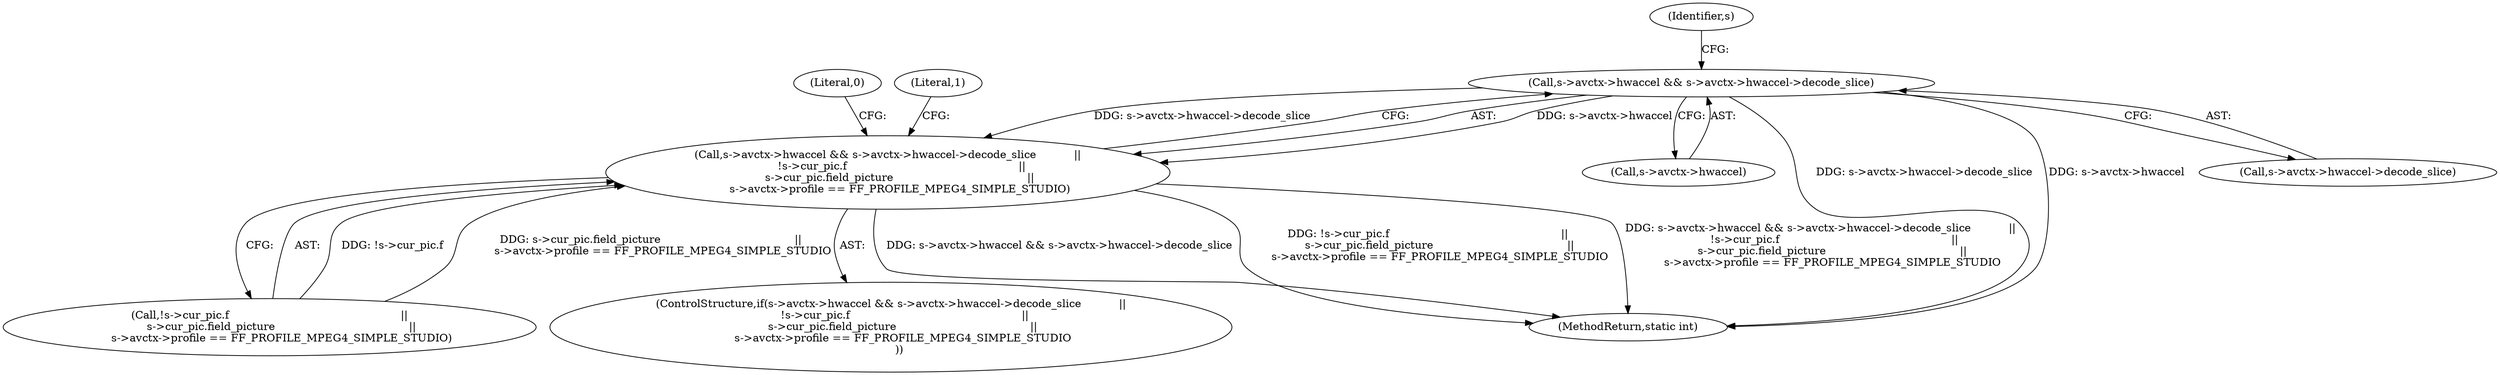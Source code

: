 digraph "0_FFmpeg_bd27a9364ca274ca97f1df6d984e88a0700fb235@pointer" {
"1000105" [label="(Call,s->avctx->hwaccel && s->avctx->hwaccel->decode_slice)"];
"1000104" [label="(Call,s->avctx->hwaccel && s->avctx->hwaccel->decode_slice           ||\n        !s->cur_pic.f                                                  ||\n       s->cur_pic.field_picture                                       ||\n       s->avctx->profile == FF_PROFILE_MPEG4_SIMPLE_STUDIO)"];
"1000122" [label="(Identifier,s)"];
"1000103" [label="(ControlStructure,if(s->avctx->hwaccel && s->avctx->hwaccel->decode_slice           ||\n        !s->cur_pic.f                                                  ||\n       s->cur_pic.field_picture                                       ||\n       s->avctx->profile == FF_PROFILE_MPEG4_SIMPLE_STUDIO\n     ))"];
"1000106" [label="(Call,s->avctx->hwaccel)"];
"1000142" [label="(MethodReturn,static int)"];
"1000111" [label="(Call,s->avctx->hwaccel->decode_slice)"];
"1000105" [label="(Call,s->avctx->hwaccel && s->avctx->hwaccel->decode_slice)"];
"1000139" [label="(Literal,0)"];
"1000104" [label="(Call,s->avctx->hwaccel && s->avctx->hwaccel->decode_slice           ||\n        !s->cur_pic.f                                                  ||\n       s->cur_pic.field_picture                                       ||\n       s->avctx->profile == FF_PROFILE_MPEG4_SIMPLE_STUDIO)"];
"1000141" [label="(Literal,1)"];
"1000118" [label="(Call,!s->cur_pic.f                                                  ||\n       s->cur_pic.field_picture                                       ||\n       s->avctx->profile == FF_PROFILE_MPEG4_SIMPLE_STUDIO)"];
"1000105" -> "1000104"  [label="AST: "];
"1000105" -> "1000106"  [label="CFG: "];
"1000105" -> "1000111"  [label="CFG: "];
"1000106" -> "1000105"  [label="AST: "];
"1000111" -> "1000105"  [label="AST: "];
"1000122" -> "1000105"  [label="CFG: "];
"1000104" -> "1000105"  [label="CFG: "];
"1000105" -> "1000142"  [label="DDG: s->avctx->hwaccel->decode_slice"];
"1000105" -> "1000142"  [label="DDG: s->avctx->hwaccel"];
"1000105" -> "1000104"  [label="DDG: s->avctx->hwaccel"];
"1000105" -> "1000104"  [label="DDG: s->avctx->hwaccel->decode_slice"];
"1000104" -> "1000103"  [label="AST: "];
"1000104" -> "1000118"  [label="CFG: "];
"1000118" -> "1000104"  [label="AST: "];
"1000139" -> "1000104"  [label="CFG: "];
"1000141" -> "1000104"  [label="CFG: "];
"1000104" -> "1000142"  [label="DDG: s->avctx->hwaccel && s->avctx->hwaccel->decode_slice           ||\n        !s->cur_pic.f                                                  ||\n       s->cur_pic.field_picture                                       ||\n       s->avctx->profile == FF_PROFILE_MPEG4_SIMPLE_STUDIO"];
"1000104" -> "1000142"  [label="DDG: s->avctx->hwaccel && s->avctx->hwaccel->decode_slice"];
"1000104" -> "1000142"  [label="DDG: !s->cur_pic.f                                                  ||\n       s->cur_pic.field_picture                                       ||\n       s->avctx->profile == FF_PROFILE_MPEG4_SIMPLE_STUDIO"];
"1000118" -> "1000104"  [label="DDG: !s->cur_pic.f"];
"1000118" -> "1000104"  [label="DDG: s->cur_pic.field_picture                                       ||\n       s->avctx->profile == FF_PROFILE_MPEG4_SIMPLE_STUDIO"];
}
